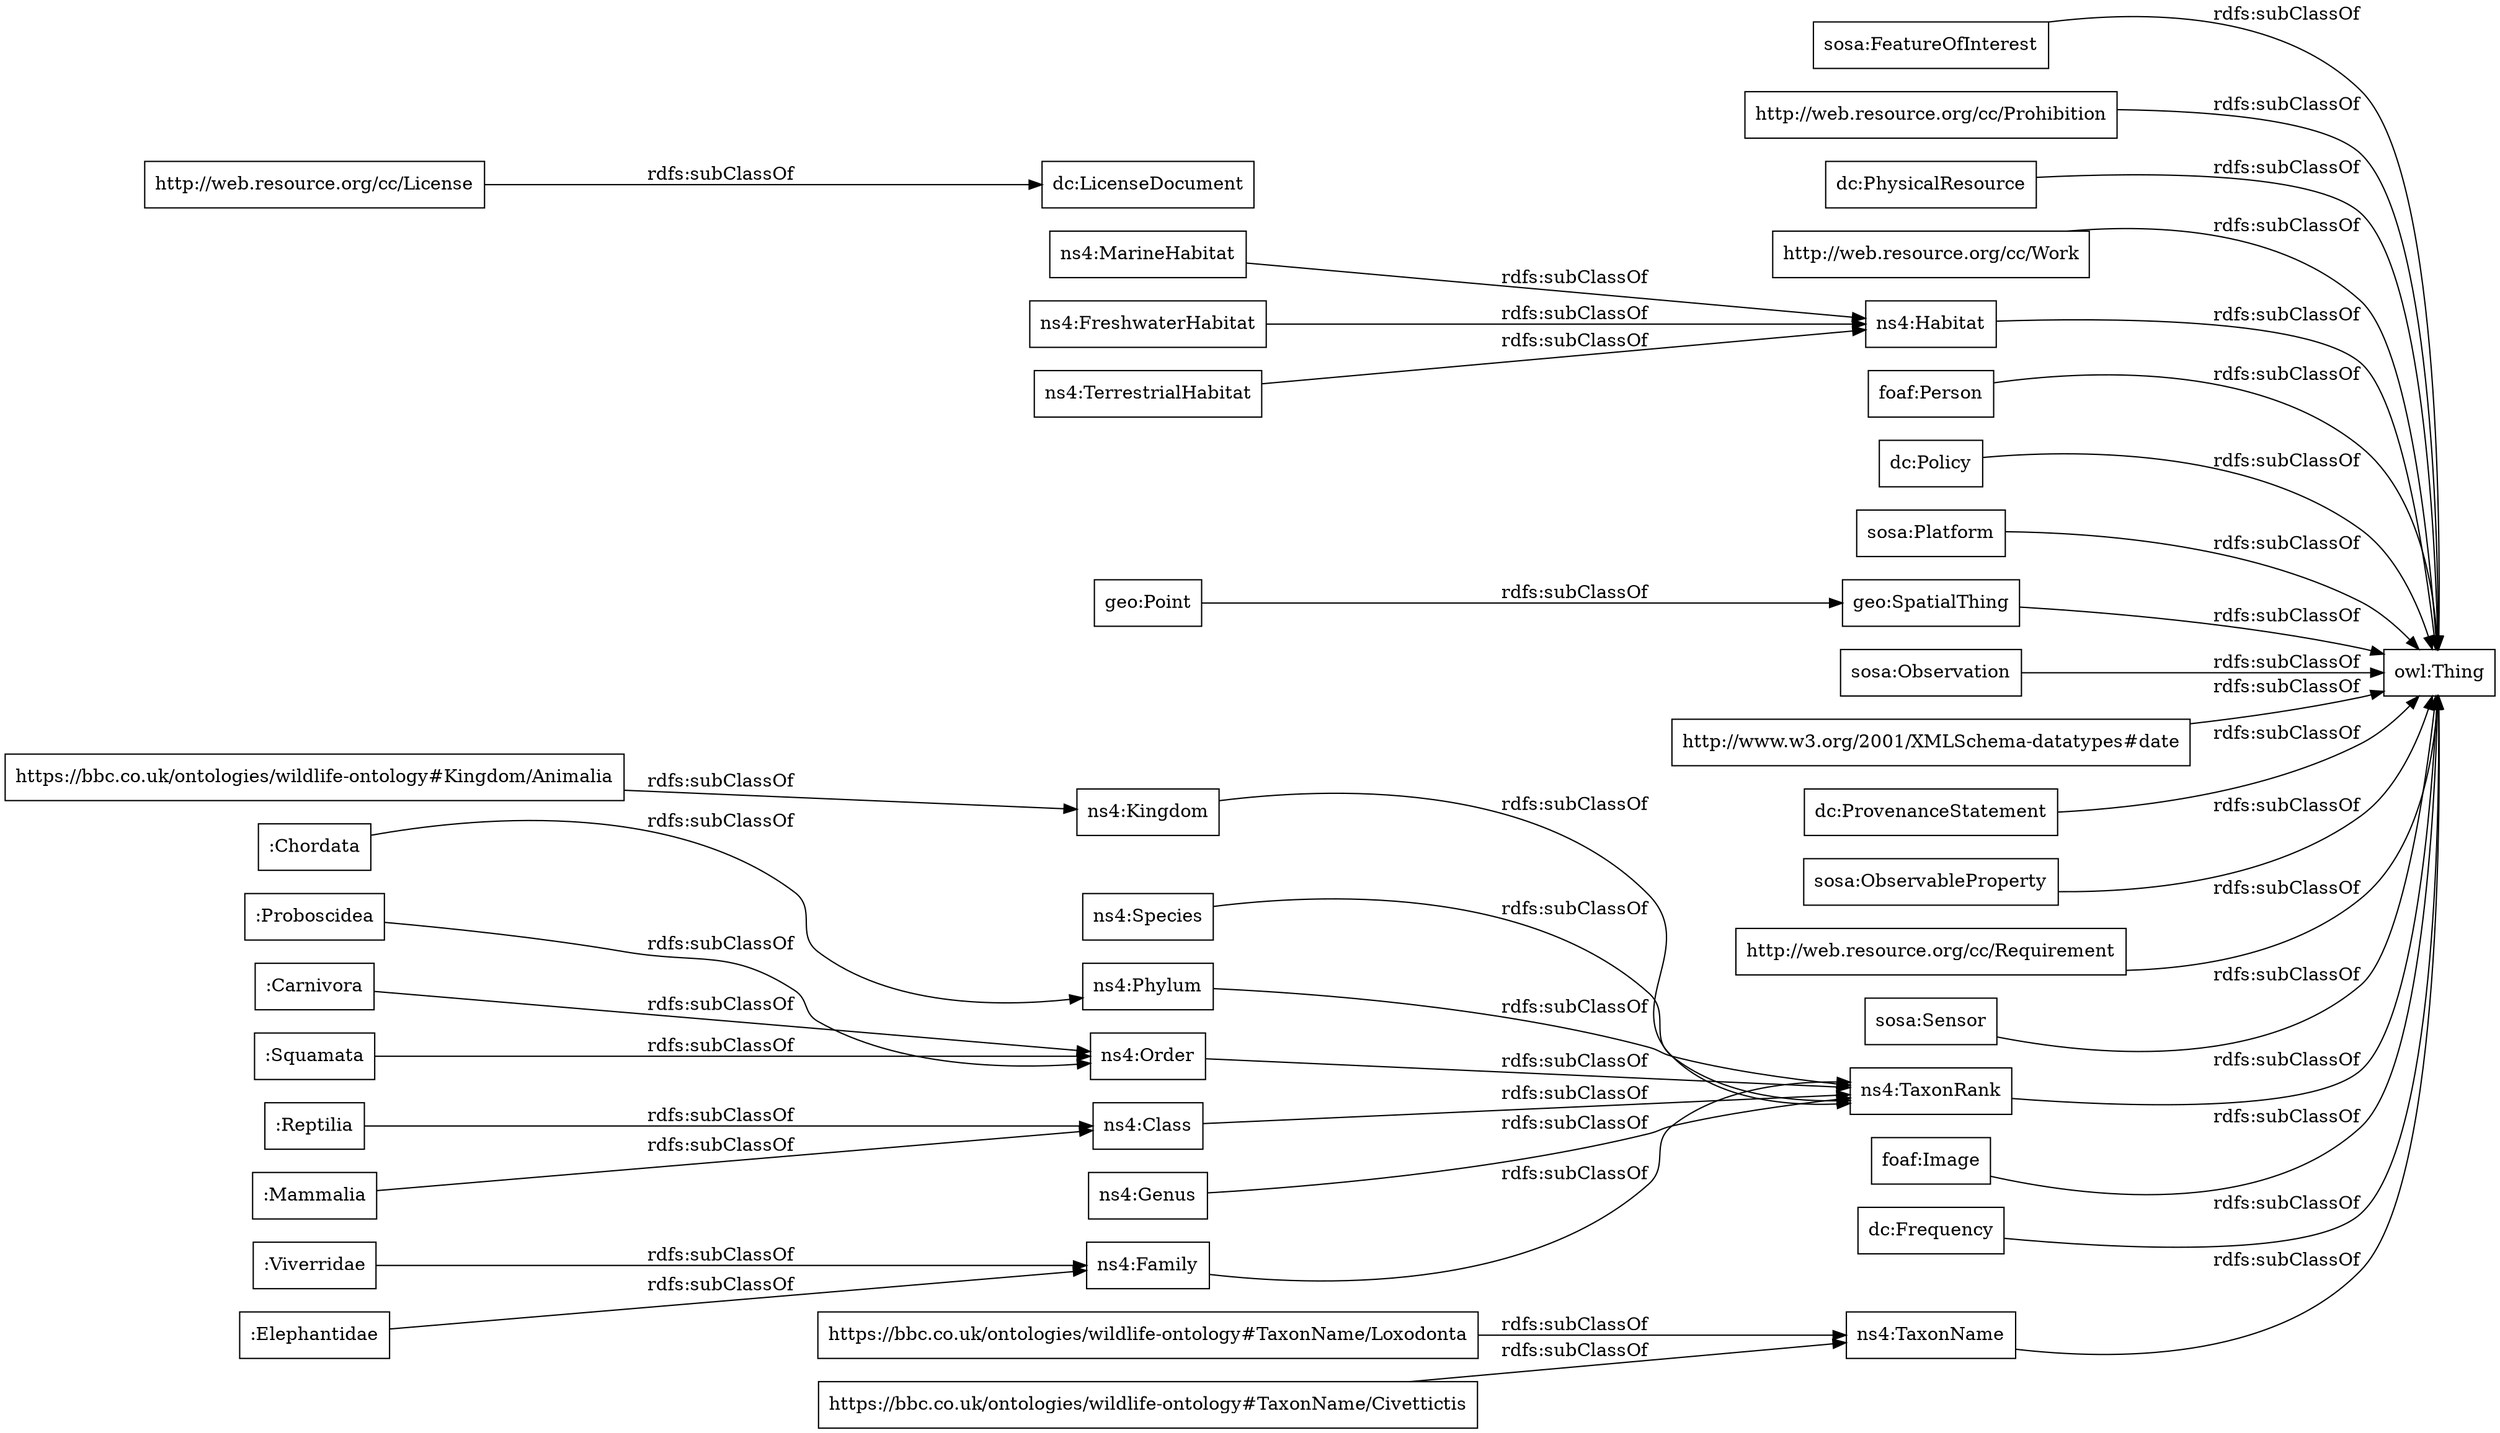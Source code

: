 digraph ar2dtool_diagram { 
rankdir=LR;
size="1000"
node [shape = rectangle, color="black"]; "sosa:FeatureOfInterest" "http://web.resource.org/cc/Prohibition" "https://bbc.co.uk/ontologies/wildlife-ontology#TaxonName/Loxodonta" "https://bbc.co.uk/ontologies/wildlife-ontology#Kingdom/Animalia" "http://web.resource.org/cc/License" "dc:PhysicalResource" "dc:LicenseDocument" "ns4:Kingdom" "http://web.resource.org/cc/Work" "ns4:Habitat" "foaf:Person" ":Viverridae" "ns4:MarineHabitat" "ns4:Species" "ns4:FreshwaterHabitat" "dc:Policy" "sosa:Platform" "geo:SpatialThing" "sosa:Observation" ":Proboscidea" "http://www.w3.org/2001/XMLSchema-datatypes#date" ":Chordata" "dc:ProvenanceStatement" "sosa:ObservableProperty" "http://web.resource.org/cc/Requirement" ":Reptilia" "ns4:Phylum" ":Mammalia" ":Carnivora" "sosa:Sensor" "ns4:Order" "ns4:TerrestrialHabitat" "ns4:TaxonRank" "foaf:Image" "ns4:Class" "https://bbc.co.uk/ontologies/wildlife-ontology#TaxonName/Civettictis" "ns4:Genus" "dc:Frequency" ":Squamata" "ns4:TaxonName" ":Elephantidae" "ns4:Family" "geo:Point" ; /*classes style*/
	"ns4:TerrestrialHabitat" -> "ns4:Habitat" [ label = "rdfs:subClassOf" ];
	"https://bbc.co.uk/ontologies/wildlife-ontology#TaxonName/Civettictis" -> "ns4:TaxonName" [ label = "rdfs:subClassOf" ];
	"sosa:Platform" -> "owl:Thing" [ label = "rdfs:subClassOf" ];
	"foaf:Image" -> "owl:Thing" [ label = "rdfs:subClassOf" ];
	":Squamata" -> "ns4:Order" [ label = "rdfs:subClassOf" ];
	"ns4:MarineHabitat" -> "ns4:Habitat" [ label = "rdfs:subClassOf" ];
	"ns4:Kingdom" -> "ns4:TaxonRank" [ label = "rdfs:subClassOf" ];
	"geo:Point" -> "geo:SpatialThing" [ label = "rdfs:subClassOf" ];
	"http://web.resource.org/cc/Prohibition" -> "owl:Thing" [ label = "rdfs:subClassOf" ];
	"dc:Policy" -> "owl:Thing" [ label = "rdfs:subClassOf" ];
	"ns4:Phylum" -> "ns4:TaxonRank" [ label = "rdfs:subClassOf" ];
	"ns4:Order" -> "ns4:TaxonRank" [ label = "rdfs:subClassOf" ];
	"dc:Frequency" -> "owl:Thing" [ label = "rdfs:subClassOf" ];
	"http://web.resource.org/cc/Requirement" -> "owl:Thing" [ label = "rdfs:subClassOf" ];
	":Chordata" -> "ns4:Phylum" [ label = "rdfs:subClassOf" ];
	"ns4:Class" -> "ns4:TaxonRank" [ label = "rdfs:subClassOf" ];
	":Carnivora" -> "ns4:Order" [ label = "rdfs:subClassOf" ];
	":Mammalia" -> "ns4:Class" [ label = "rdfs:subClassOf" ];
	"ns4:Species" -> "ns4:TaxonRank" [ label = "rdfs:subClassOf" ];
	"http://web.resource.org/cc/Work" -> "owl:Thing" [ label = "rdfs:subClassOf" ];
	"sosa:Sensor" -> "owl:Thing" [ label = "rdfs:subClassOf" ];
	"https://bbc.co.uk/ontologies/wildlife-ontology#TaxonName/Loxodonta" -> "ns4:TaxonName" [ label = "rdfs:subClassOf" ];
	"ns4:Genus" -> "ns4:TaxonRank" [ label = "rdfs:subClassOf" ];
	":Proboscidea" -> "ns4:Order" [ label = "rdfs:subClassOf" ];
	"geo:SpatialThing" -> "owl:Thing" [ label = "rdfs:subClassOf" ];
	"dc:PhysicalResource" -> "owl:Thing" [ label = "rdfs:subClassOf" ];
	"http://web.resource.org/cc/License" -> "dc:LicenseDocument" [ label = "rdfs:subClassOf" ];
	":Reptilia" -> "ns4:Class" [ label = "rdfs:subClassOf" ];
	"dc:ProvenanceStatement" -> "owl:Thing" [ label = "rdfs:subClassOf" ];
	"sosa:Observation" -> "owl:Thing" [ label = "rdfs:subClassOf" ];
	"ns4:TaxonName" -> "owl:Thing" [ label = "rdfs:subClassOf" ];
	"foaf:Person" -> "owl:Thing" [ label = "rdfs:subClassOf" ];
	"ns4:Family" -> "ns4:TaxonRank" [ label = "rdfs:subClassOf" ];
	"ns4:TaxonRank" -> "owl:Thing" [ label = "rdfs:subClassOf" ];
	"sosa:FeatureOfInterest" -> "owl:Thing" [ label = "rdfs:subClassOf" ];
	"https://bbc.co.uk/ontologies/wildlife-ontology#Kingdom/Animalia" -> "ns4:Kingdom" [ label = "rdfs:subClassOf" ];
	":Viverridae" -> "ns4:Family" [ label = "rdfs:subClassOf" ];
	"ns4:Habitat" -> "owl:Thing" [ label = "rdfs:subClassOf" ];
	"sosa:ObservableProperty" -> "owl:Thing" [ label = "rdfs:subClassOf" ];
	"http://www.w3.org/2001/XMLSchema-datatypes#date" -> "owl:Thing" [ label = "rdfs:subClassOf" ];
	"ns4:FreshwaterHabitat" -> "ns4:Habitat" [ label = "rdfs:subClassOf" ];
	":Elephantidae" -> "ns4:Family" [ label = "rdfs:subClassOf" ];

}
